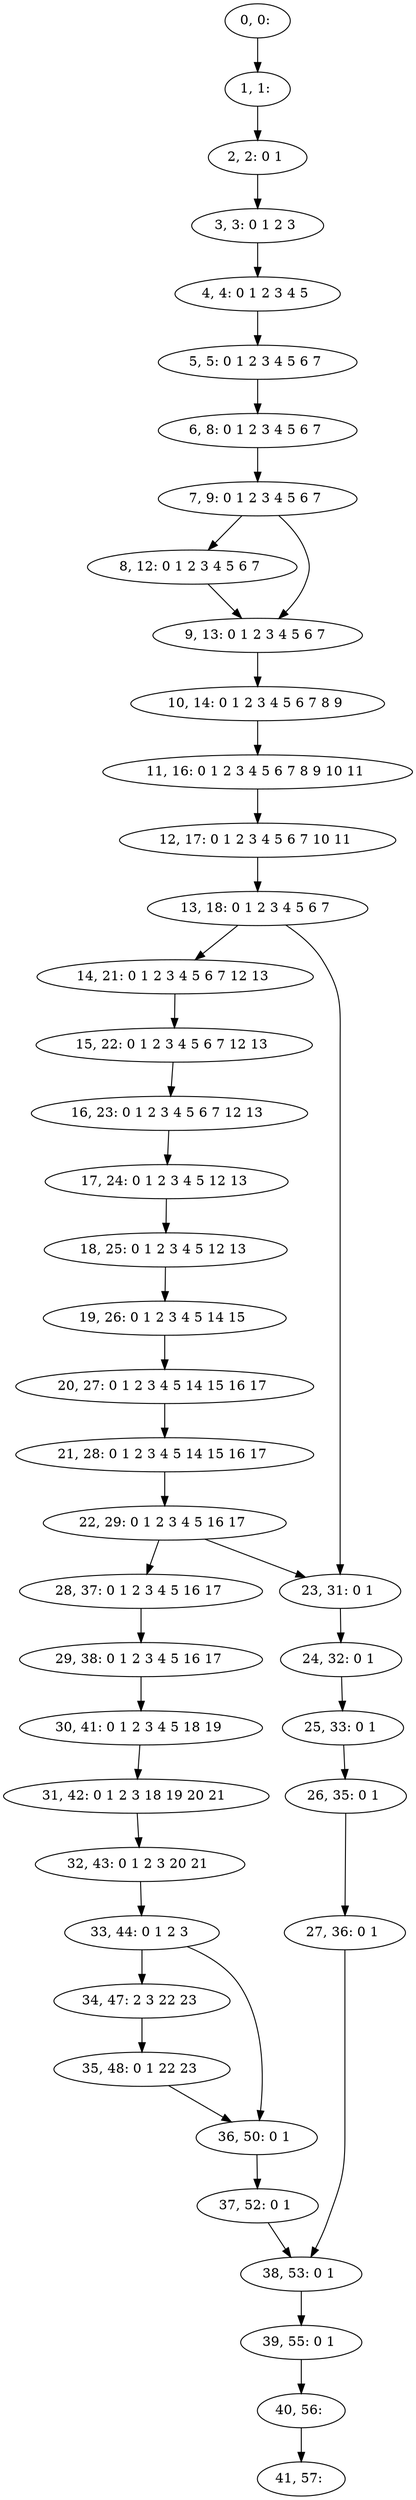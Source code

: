 digraph G {
0[label="0, 0: "];
1[label="1, 1: "];
2[label="2, 2: 0 1 "];
3[label="3, 3: 0 1 2 3 "];
4[label="4, 4: 0 1 2 3 4 5 "];
5[label="5, 5: 0 1 2 3 4 5 6 7 "];
6[label="6, 8: 0 1 2 3 4 5 6 7 "];
7[label="7, 9: 0 1 2 3 4 5 6 7 "];
8[label="8, 12: 0 1 2 3 4 5 6 7 "];
9[label="9, 13: 0 1 2 3 4 5 6 7 "];
10[label="10, 14: 0 1 2 3 4 5 6 7 8 9 "];
11[label="11, 16: 0 1 2 3 4 5 6 7 8 9 10 11 "];
12[label="12, 17: 0 1 2 3 4 5 6 7 10 11 "];
13[label="13, 18: 0 1 2 3 4 5 6 7 "];
14[label="14, 21: 0 1 2 3 4 5 6 7 12 13 "];
15[label="15, 22: 0 1 2 3 4 5 6 7 12 13 "];
16[label="16, 23: 0 1 2 3 4 5 6 7 12 13 "];
17[label="17, 24: 0 1 2 3 4 5 12 13 "];
18[label="18, 25: 0 1 2 3 4 5 12 13 "];
19[label="19, 26: 0 1 2 3 4 5 14 15 "];
20[label="20, 27: 0 1 2 3 4 5 14 15 16 17 "];
21[label="21, 28: 0 1 2 3 4 5 14 15 16 17 "];
22[label="22, 29: 0 1 2 3 4 5 16 17 "];
23[label="23, 31: 0 1 "];
24[label="24, 32: 0 1 "];
25[label="25, 33: 0 1 "];
26[label="26, 35: 0 1 "];
27[label="27, 36: 0 1 "];
28[label="28, 37: 0 1 2 3 4 5 16 17 "];
29[label="29, 38: 0 1 2 3 4 5 16 17 "];
30[label="30, 41: 0 1 2 3 4 5 18 19 "];
31[label="31, 42: 0 1 2 3 18 19 20 21 "];
32[label="32, 43: 0 1 2 3 20 21 "];
33[label="33, 44: 0 1 2 3 "];
34[label="34, 47: 2 3 22 23 "];
35[label="35, 48: 0 1 22 23 "];
36[label="36, 50: 0 1 "];
37[label="37, 52: 0 1 "];
38[label="38, 53: 0 1 "];
39[label="39, 55: 0 1 "];
40[label="40, 56: "];
41[label="41, 57: "];
0->1 ;
1->2 ;
2->3 ;
3->4 ;
4->5 ;
5->6 ;
6->7 ;
7->8 ;
7->9 ;
8->9 ;
9->10 ;
10->11 ;
11->12 ;
12->13 ;
13->14 ;
13->23 ;
14->15 ;
15->16 ;
16->17 ;
17->18 ;
18->19 ;
19->20 ;
20->21 ;
21->22 ;
22->23 ;
22->28 ;
23->24 ;
24->25 ;
25->26 ;
26->27 ;
27->38 ;
28->29 ;
29->30 ;
30->31 ;
31->32 ;
32->33 ;
33->34 ;
33->36 ;
34->35 ;
35->36 ;
36->37 ;
37->38 ;
38->39 ;
39->40 ;
40->41 ;
}
